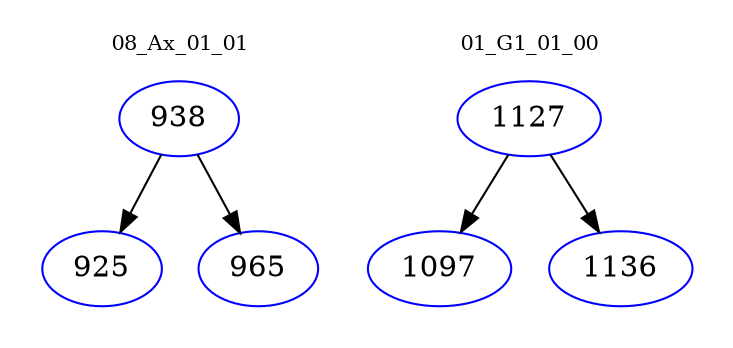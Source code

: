 digraph{
subgraph cluster_0 {
color = white
label = "08_Ax_01_01";
fontsize=10;
T0_938 [label="938", color="blue"]
T0_938 -> T0_925 [color="black"]
T0_925 [label="925", color="blue"]
T0_938 -> T0_965 [color="black"]
T0_965 [label="965", color="blue"]
}
subgraph cluster_1 {
color = white
label = "01_G1_01_00";
fontsize=10;
T1_1127 [label="1127", color="blue"]
T1_1127 -> T1_1097 [color="black"]
T1_1097 [label="1097", color="blue"]
T1_1127 -> T1_1136 [color="black"]
T1_1136 [label="1136", color="blue"]
}
}
